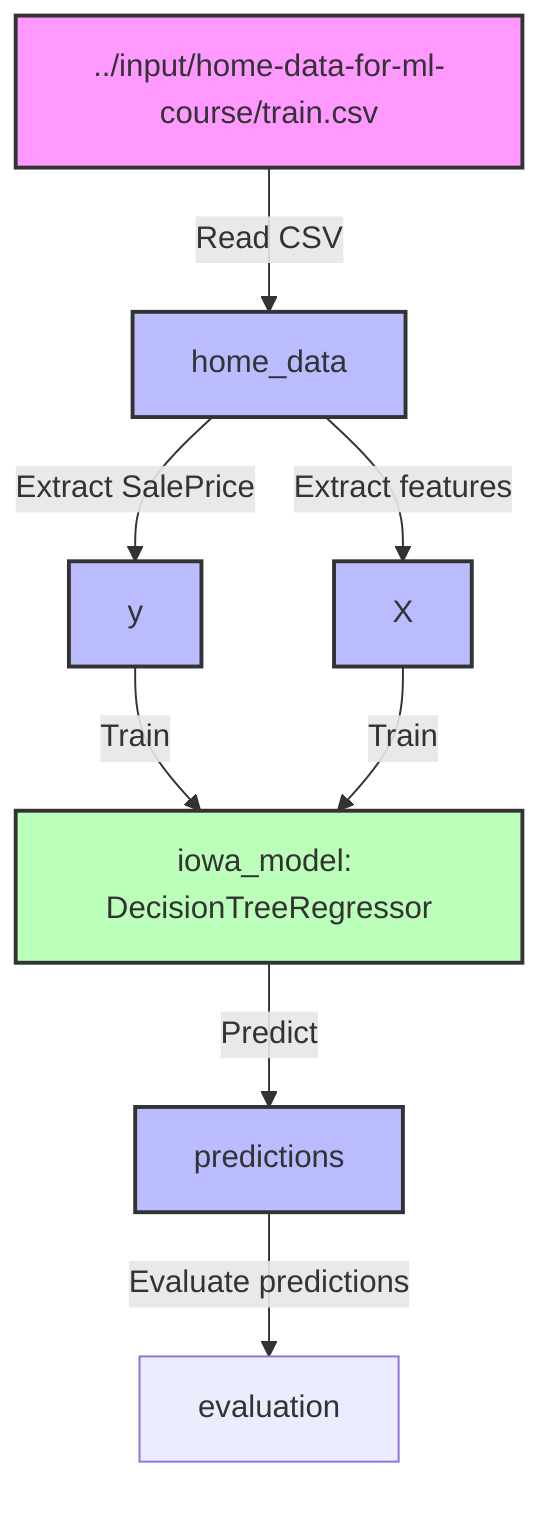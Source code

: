 flowchart TD
    %% Node for data source
    A["../input/home-data-for-ml-course/train.csv"] -->|Read CSV| B["home_data"]
    
    %% Nodes for variables derived from data source
    B -->|Extract SalePrice| C["y"]
    B -->|Extract features| D["X"]
    
    %% Node for model
    C & D -->|Train| E["iowa_model: DecisionTreeRegressor"]
    
    %% Node for predictions
    E -->|Predict| F["predictions"]
    
    %% Node for evaluation
    F -->|Evaluate predictions| G["evaluation"]

    %% Additional comments
    classDef dataSource fill:#f9f,stroke:#333,stroke-width:2px;
    classDef dataVariable fill:#bbf,stroke:#333,stroke-width:2px;
    classDef model fill:#bfb,stroke:#333,stroke-width:2px;

    class A dataSource;
    class B,C,D,F dataVariable;
    class E model;